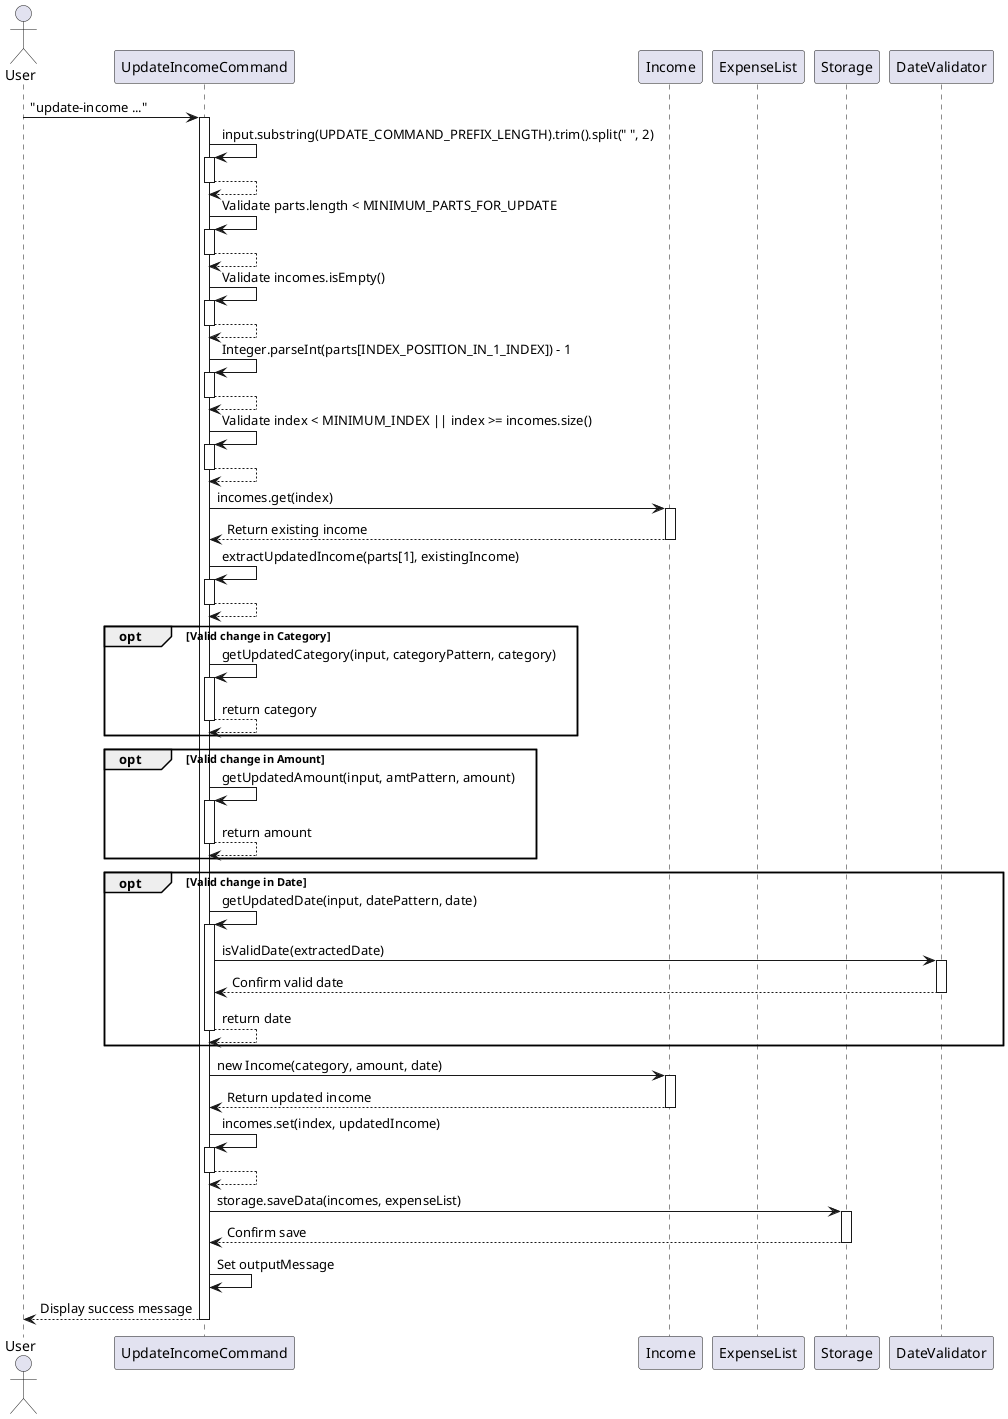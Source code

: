 @startuml
actor User
participant "UpdateIncomeCommand" as UpdateIncomeCommand
participant "Income" as Income
participant "ExpenseList" as ExpenseList
participant "Storage" as Storage
participant "DateValidator" as DateValidator

User -> UpdateIncomeCommand: "update-income ..."
activate UpdateIncomeCommand


UpdateIncomeCommand -> UpdateIncomeCommand: input.substring(UPDATE_COMMAND_PREFIX_LENGTH).trim().split(" ", 2)
activate UpdateIncomeCommand
UpdateIncomeCommand --> UpdateIncomeCommand
deactivate UpdateIncomeCommand
UpdateIncomeCommand -> UpdateIncomeCommand: Validate parts.length < MINIMUM_PARTS_FOR_UPDATE
activate UpdateIncomeCommand
UpdateIncomeCommand --> UpdateIncomeCommand
deactivate UpdateIncomeCommand
UpdateIncomeCommand -> UpdateIncomeCommand: Validate incomes.isEmpty()
activate UpdateIncomeCommand
UpdateIncomeCommand --> UpdateIncomeCommand
deactivate UpdateIncomeCommand


UpdateIncomeCommand -> UpdateIncomeCommand: Integer.parseInt(parts[INDEX_POSITION_IN_1_INDEX]) - 1
activate UpdateIncomeCommand
UpdateIncomeCommand --> UpdateIncomeCommand
deactivate UpdateIncomeCommand
UpdateIncomeCommand -> UpdateIncomeCommand: Validate index < MINIMUM_INDEX || index >= incomes.size()
activate UpdateIncomeCommand
UpdateIncomeCommand --> UpdateIncomeCommand
deactivate UpdateIncomeCommand


UpdateIncomeCommand -> Income: incomes.get(index)
activate Income
Income --> UpdateIncomeCommand: Return existing income
deactivate Income


UpdateIncomeCommand -> UpdateIncomeCommand: extractUpdatedIncome(parts[1], existingIncome)
activate UpdateIncomeCommand
UpdateIncomeCommand --> UpdateIncomeCommand
deactivate UpdateIncomeCommand

opt Valid change in Category
UpdateIncomeCommand -> UpdateIncomeCommand: getUpdatedCategory(input, categoryPattern, category)
activate UpdateIncomeCommand
UpdateIncomeCommand --> UpdateIncomeCommand: return category
deactivate UpdateIncomeCommand
end

opt Valid change in Amount
UpdateIncomeCommand -> UpdateIncomeCommand: getUpdatedAmount(input, amtPattern, amount)
activate UpdateIncomeCommand
UpdateIncomeCommand --> UpdateIncomeCommand: return amount
deactivate UpdateIncomeCommand
end

opt Valid change in Date
UpdateIncomeCommand -> UpdateIncomeCommand: getUpdatedDate(input, datePattern, date)
activate UpdateIncomeCommand
UpdateIncomeCommand -> DateValidator: isValidDate(extractedDate)
activate DateValidator
DateValidator --> UpdateIncomeCommand: Confirm valid date
deactivate DateValidator
UpdateIncomeCommand --> UpdateIncomeCommand: return date
deactivate UpdateIncomeCommand
end


UpdateIncomeCommand -> Income: new Income(category, amount, date)
activate Income
Income --> UpdateIncomeCommand: Return updated income
deactivate Income


UpdateIncomeCommand -> UpdateIncomeCommand: incomes.set(index, updatedIncome)
activate UpdateIncomeCommand
UpdateIncomeCommand --> UpdateIncomeCommand
deactivate UpdateIncomeCommand



UpdateIncomeCommand -> Storage: storage.saveData(incomes, expenseList)
activate Storage
Storage --> UpdateIncomeCommand: Confirm save
deactivate Storage


UpdateIncomeCommand -> UpdateIncomeCommand: Set outputMessage
UpdateIncomeCommand --> User: Display success message
deactivate UpdateIncomeCommand
@enduml
